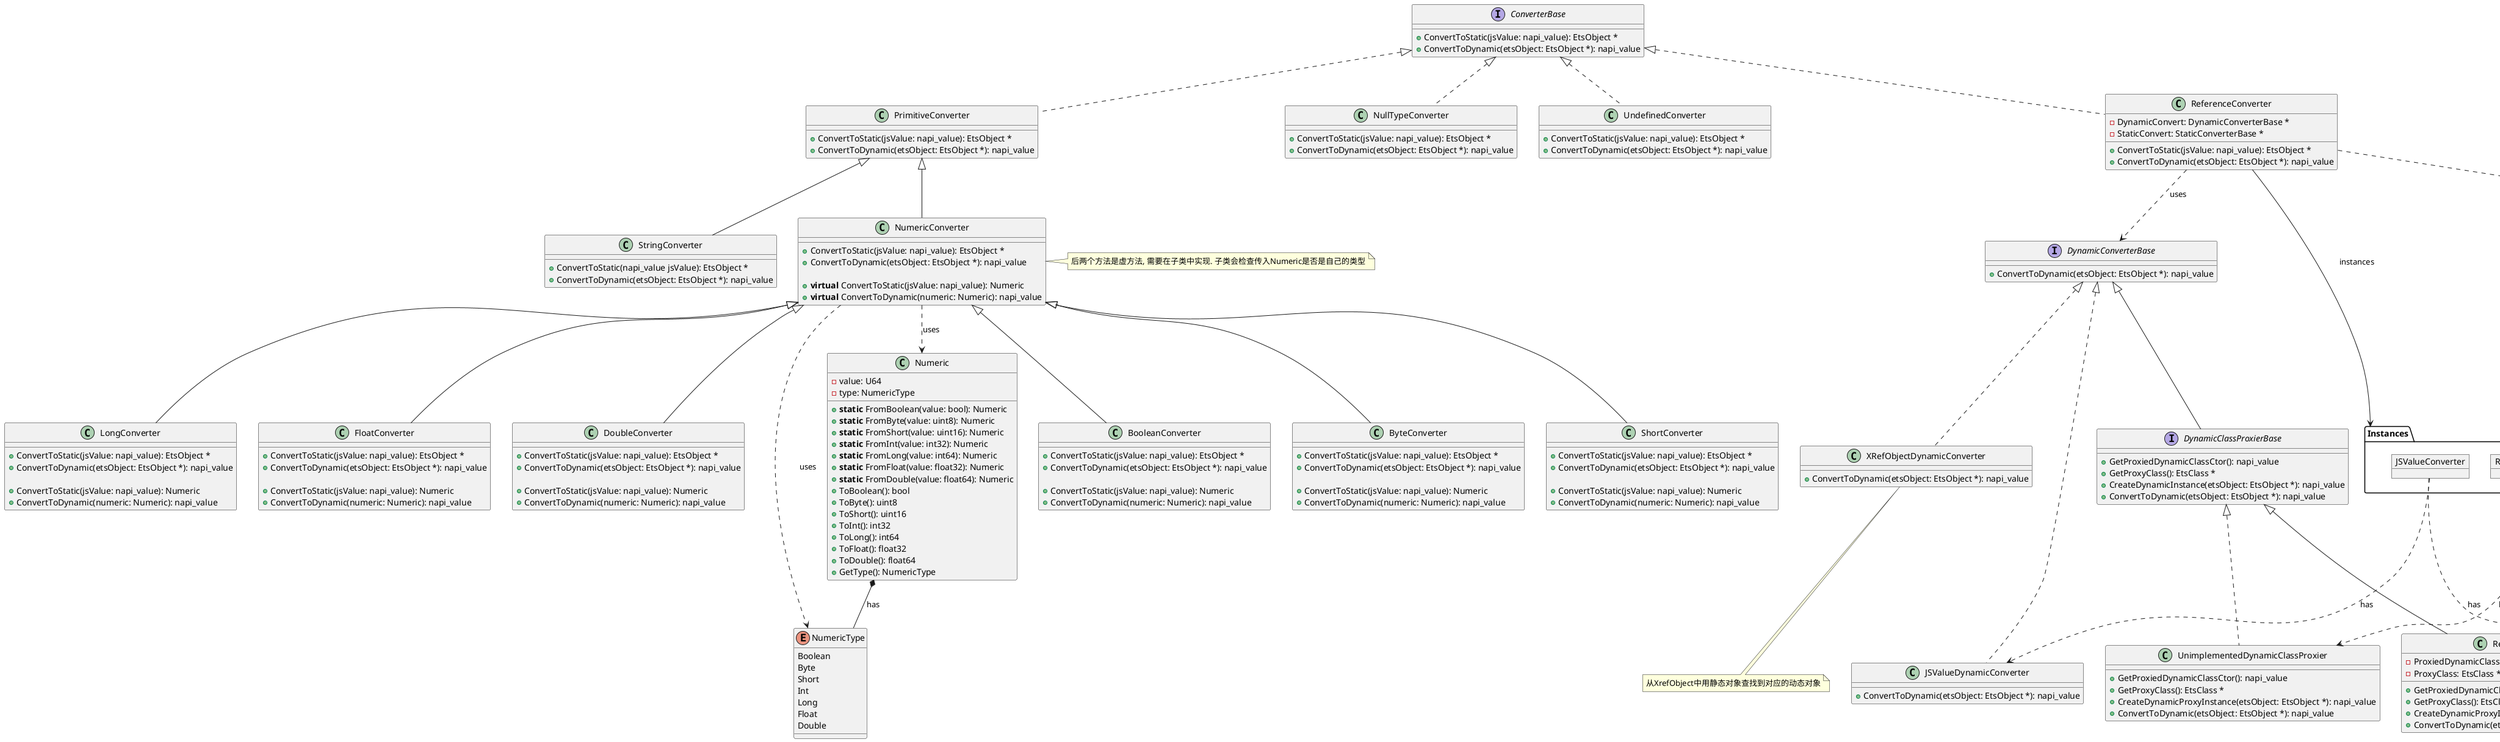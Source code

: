 @startuml converter

enum NumericType {
    Boolean
    Byte
    Short
    Int
    Long
    Float
    Double
}

class Numeric {
    - value: U64
    - type: NumericType

    + **static** FromBoolean(value: bool): Numeric
    + **static** FromByte(value: uint8): Numeric
    + **static** FromShort(value: uint16): Numeric
    + **static** FromInt(value: int32): Numeric
    + **static** FromLong(value: int64): Numeric
    + **static** FromFloat(value: float32): Numeric
    + **static** FromDouble(value: float64): Numeric
    + ToBoolean(): bool
    + ToByte(): uint8
    + ToShort(): uint16
    + ToInt(): int32
    + ToLong(): int64
    + ToFloat(): float32
    + ToDouble(): float64
    + GetType(): NumericType
}

Numeric *-- NumericType : has


interface ConverterBase {
    + ConvertToStatic(jsValue: napi_value): EtsObject *
    + ConvertToDynamic(etsObject: EtsObject *): napi_value
}


/' 
 ' ==== Converter for null and undefind ====
 '/

class NullTypeConverter implements ConverterBase {
    + ConvertToStatic(jsValue: napi_value): EtsObject *
    + ConvertToDynamic(etsObject: EtsObject *): napi_value
}

class UndefinedConverter implements ConverterBase {
    + ConvertToStatic(jsValue: napi_value): EtsObject *
    + ConvertToDynamic(etsObject: EtsObject *): napi_value
}

class PrimitiveConverter implements ConverterBase {
    + ConvertToStatic(jsValue: napi_value): EtsObject *
    + ConvertToDynamic(etsObject: EtsObject *): napi_value
}

/' 
 ' ==== Converter for numeric types ====
 '/
class NumericConverter extends PrimitiveConverter {
    + ConvertToStatic(jsValue: napi_value): EtsObject *
    + ConvertToDynamic(etsObject: EtsObject *): napi_value

    + **virtual** ConvertToStatic(jsValue: napi_value): Numeric
    + **virtual** ConvertToDynamic(numeric: Numeric): napi_value
}

note right of NumericConverter
  后两个方法是虚方法, 需要在子类中实现. 子类会检查传入Numeric是否是自己的类型
end note


NumericConverter ..> Numeric : uses
NumericConverter ..> NumericType : uses

class BooleanConverter extends NumericConverter {
    + ConvertToStatic(jsValue: napi_value): EtsObject *
    + ConvertToDynamic(etsObject: EtsObject *): napi_value

    + ConvertToStatic(jsValue: napi_value): Numeric
    + ConvertToDynamic(numeric: Numeric): napi_value
}

class ByteConverter extends NumericConverter {
    + ConvertToStatic(jsValue: napi_value): EtsObject *
    + ConvertToDynamic(etsObject: EtsObject *): napi_value

    + ConvertToStatic(jsValue: napi_value): Numeric
    + ConvertToDynamic(numeric: Numeric): napi_value
}

class ShortConverter extends NumericConverter {
    + ConvertToStatic(jsValue: napi_value): EtsObject *
    + ConvertToDynamic(etsObject: EtsObject *): napi_value

    + ConvertToStatic(jsValue: napi_value): Numeric
    + ConvertToDynamic(numeric: Numeric): napi_value
}

class LongConverter extends NumericConverter {
    + ConvertToStatic(jsValue: napi_value): EtsObject *
    + ConvertToDynamic(etsObject: EtsObject *): napi_value

    + ConvertToStatic(jsValue: napi_value): Numeric
    + ConvertToDynamic(numeric: Numeric): napi_value
}

class FloatConverter extends NumericConverter {
    + ConvertToStatic(jsValue: napi_value): EtsObject *
    + ConvertToDynamic(etsObject: EtsObject *): napi_value

    + ConvertToStatic(jsValue: napi_value): Numeric
    + ConvertToDynamic(numeric: Numeric): napi_value
}

class DoubleConverter extends NumericConverter {
    + ConvertToStatic(jsValue: napi_value): EtsObject *
    + ConvertToDynamic(etsObject: EtsObject *): napi_value

    + ConvertToStatic(jsValue: napi_value): Numeric
    + ConvertToDynamic(numeric: Numeric): napi_value
}

class StringConverter extends PrimitiveConverter {
    + ConvertToStatic(napi_value jsValue): EtsObject *
    + ConvertToDynamic(etsObject: EtsObject *): napi_value
}

/' 
 ' ==== Dynamic Converter ====
 '/

interface DynamicConverterBase {
    + ConvertToDynamic(etsObject: EtsObject *): napi_value
}

class XRefObjectDynamicConverter implements DynamicConverterBase {
    + ConvertToDynamic(etsObject: EtsObject *): napi_value
}

note bottom of XRefObjectDynamicConverter
  从XrefObject中用静态对象查找到对应的动态对象
end note

class JSValueDynamicConverter implements DynamicConverterBase {
    + ConvertToDynamic(etsObject: EtsObject *): napi_value
}

interface DynamicClassProxierBase extends DynamicConverterBase {
    + GetProxiedDynamicClassCtor(): napi_value
    + GetProxyClass(): EtsClass *
    + CreateDynamicInstance(etsObject: EtsObject *): napi_value
    + ConvertToDynamic(etsObject: EtsObject *): napi_value
}

class UnimplementedDynamicClassProxier implements DynamicClassProxierBase {
    + GetProxiedDynamicClassCtor(): napi_value
    + GetProxyClass(): EtsClass *
    + CreateDynamicProxyInstance(etsObject: EtsObject *): napi_value
    + ConvertToDynamic(etsObject: EtsObject *): napi_value
}

class ReflectDynamicClassProxier extends DynamicClassProxierBase {
    - ProxiedDynamicClassCtor: napi_value
    - ProxyClass: EtsClass *
    + GetProxiedDynamicClassCtor(): napi_value
    + GetProxyClass(): EtsClass *
    + CreateDynamicProxyInstance(etsObject: EtsObject *): napi_value
    + ConvertToDynamic(etsObject: EtsObject *): napi_value
}

/' 
 ' ==== Static Converter ====
 '/

interface StaticConverterBase {
    + ConvertToStatic(jsValue: napi_value): EtsObject *
}

class XRefObjectStaticConverter implements StaticConverterBase {
    + ConvertToStatic(jsValue: napi_value): EtsObject *
}

note bottom of XRefObjectStaticConverter
  从XrefObject中用动态对象查找到对应静态对象
end note

class JSValueStaticConverter implements StaticConverterBase {
    + ConvertToStatic(jsValue: napi_value): EtsObject *
}

interface StaticClassProxierBase extends StaticConverterBase {
    + GetProxiedStaticClass(): EtsClass *
    + GetProxyClassCtor(): napi_value
    + CreateStaticProxyInstance(jsValue: napi_value): EtsObject *
    + ConvertToStatic(jsValue: napi_value): EtsObject *

}

class UnimplementedStaticClassProxier implements StaticClassProxierBase {
    + GetProxiedStaticClass(): EtsClass *
    + GetProxyClassCtor(): napi_value
    + CreateStaticProxyInstance(jsValue: napi_value): EtsObject *
    + ConvertToStatic(jsValue: napi_value): EtsObject *
}

class ReflectStaticClassProxier extends StaticClassProxierBase {
    - ProxiedStaticClass: EtsClass *
    - ProxyClassCtor: napi_value
    + GetProxiedStaticClass(): EtsClass *
    + GetProxyClassCtor(): napi_value
    + CreateStaticProxyInstance(jsValue: napi_value): EtsObject *
    + ConvertToStatic(jsValue: napi_value): EtsObject *
}


/' 
 ' ==== Converter for reference ====
 '/
class ReferenceConverter implements ConverterBase {
    - DynamicConvert: DynamicConverterBase *
    - StaticConvert: StaticConverterBase *
    + ConvertToStatic(jsValue: napi_value): EtsObject *
    + ConvertToDynamic(etsObject: EtsObject *): napi_value
}

ReferenceConverter ..> DynamicConverterBase : uses
ReferenceConverter ..> StaticConverterBase : uses



package Instances  {
object ReflectDynamicClassConverter
ReflectDynamicClassConverter ..> ReflectDynamicClassProxier : has
ReflectDynamicClassConverter ..> UnimplementedStaticClassProxier : has

object ReflectStaticClassConverter
ReflectStaticClassConverter ..> UnimplementedDynamicClassProxier : has
ReflectStaticClassConverter ..> ReflectStaticClassProxier : has

object ReflectDynamicAndStaticClassConverter
ReflectDynamicAndStaticClassConverter ..> ReflectDynamicClassProxier : has
ReflectDynamicAndStaticClassConverter ..> ReflectStaticClassProxier : has

object JSValueConverter
JSValueConverter ..> JSValueDynamicConverter : has
JSValueConverter ..> JSValueStaticConverter : has
}

 ReferenceConverter --> Instances: instances




'ReflectDynamicClassConverter: ReferenceConverter;
'object ReflectDynamicClassConverter : ReferenceConverter






' class ReflectDynamicClassConverter extends ReferenceConverter {
'     - DynamicProxier: ReflectDynamicClassProxier *
'     + ConvertToStatic(jsValue: napi_value): EtsObject *
'     + ConvertToDynamic(etsObject: EtsObject *): napi_value
' }

' ReflectDynamicClassConverter ..> ReflectDynamicClassProxier : uses



' class ReflectStaticClassConverter extends ReferenceConverter {
'     - StaticProxier: ReflectStaticClassProxier *
'     + ConvertToStatic(jsValue: napi_value): EtsObject *
'     + ConvertToDynamic(etsObject: EtsObject *): napi_value
' }

' ReflectStaticClassConverter ..> ReflectStaticClassProxier : uses



' class ReflectDynamicAndStaticClassConverter extends ReferenceConverter {
'     - DynamicProxier: ReflectDynamicClassProxier *
'     - StaticProxier: ReflectStaticClassProxier *
'     + ConvertToStatic(jsValue: napi_value): EtsObject *
'     + ConvertToDynamic(etsObject: EtsObject *): napi_value
' }

' ReflectDynamicAndStaticClassConverter ..> ReflectDynamicClassProxier : uses
' ReflectDynamicAndStaticClassConverter ..> ReflectStaticClassProxier : uses

' class JSValueConverter extends ReferenceConverter {
'     + ConvertToStatic(jsValue: napi_value): EtsObject *
'     + ConvertToDynamic(etsObject: EtsObject *): napi_value
' }

' class TupleStaticClassConverter extends ReferenceConverter {
'     + ConvertToStatic(jsValue: napi_value): EtsObject *
'     + ConvertToDynamic(etsObject: EtsObject *): napi_value
' }


@enduml
